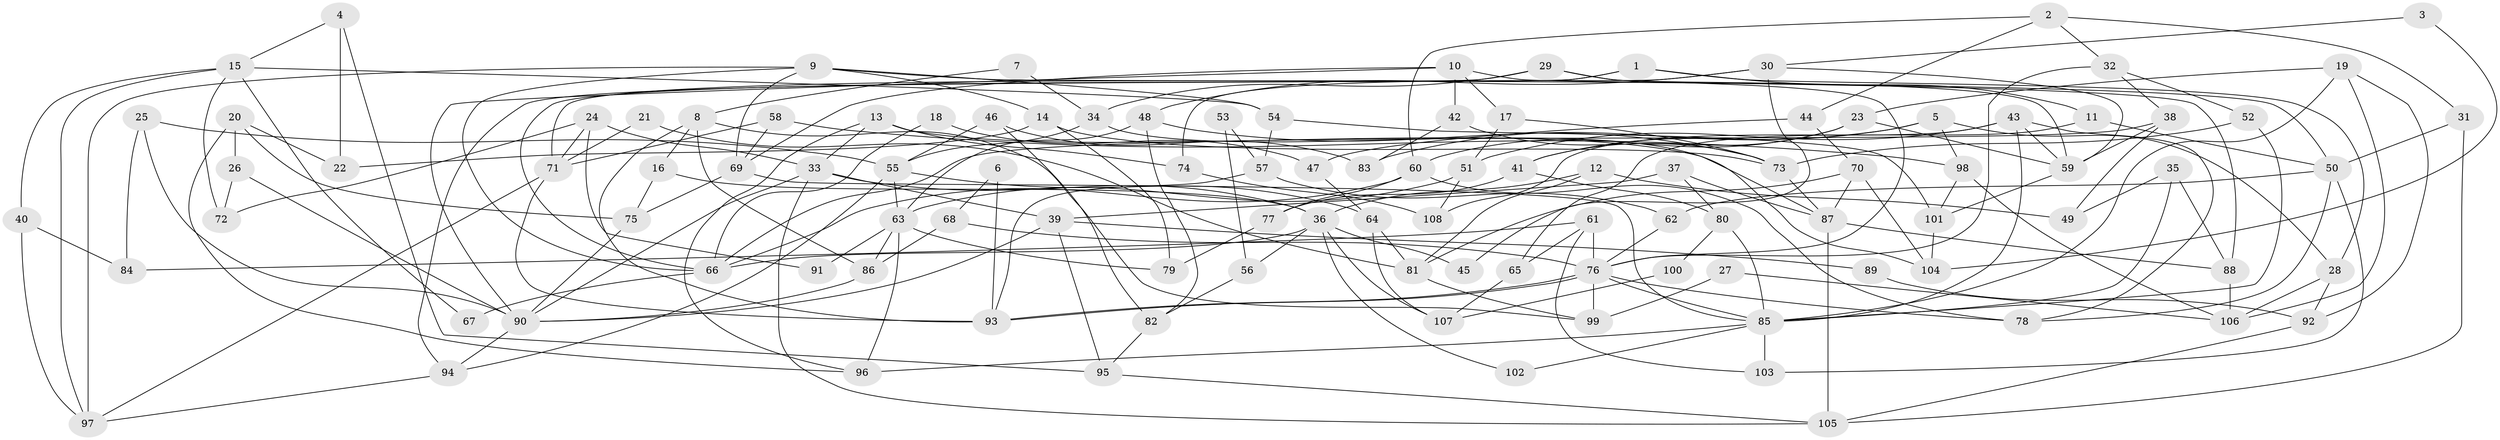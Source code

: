 // Generated by graph-tools (version 1.1) at 2025/50/03/09/25 03:50:15]
// undirected, 108 vertices, 216 edges
graph export_dot {
graph [start="1"]
  node [color=gray90,style=filled];
  1;
  2;
  3;
  4;
  5;
  6;
  7;
  8;
  9;
  10;
  11;
  12;
  13;
  14;
  15;
  16;
  17;
  18;
  19;
  20;
  21;
  22;
  23;
  24;
  25;
  26;
  27;
  28;
  29;
  30;
  31;
  32;
  33;
  34;
  35;
  36;
  37;
  38;
  39;
  40;
  41;
  42;
  43;
  44;
  45;
  46;
  47;
  48;
  49;
  50;
  51;
  52;
  53;
  54;
  55;
  56;
  57;
  58;
  59;
  60;
  61;
  62;
  63;
  64;
  65;
  66;
  67;
  68;
  69;
  70;
  71;
  72;
  73;
  74;
  75;
  76;
  77;
  78;
  79;
  80;
  81;
  82;
  83;
  84;
  85;
  86;
  87;
  88;
  89;
  90;
  91;
  92;
  93;
  94;
  95;
  96;
  97;
  98;
  99;
  100;
  101;
  102;
  103;
  104;
  105;
  106;
  107;
  108;
  1 -- 71;
  1 -- 66;
  1 -- 11;
  1 -- 28;
  2 -- 60;
  2 -- 32;
  2 -- 31;
  2 -- 44;
  3 -- 104;
  3 -- 30;
  4 -- 15;
  4 -- 95;
  4 -- 22;
  5 -- 41;
  5 -- 28;
  5 -- 83;
  5 -- 98;
  6 -- 93;
  6 -- 68;
  7 -- 8;
  7 -- 34;
  8 -- 93;
  8 -- 86;
  8 -- 16;
  8 -- 99;
  9 -- 66;
  9 -- 54;
  9 -- 14;
  9 -- 50;
  9 -- 69;
  9 -- 97;
  10 -- 90;
  10 -- 69;
  10 -- 17;
  10 -- 42;
  10 -- 88;
  11 -- 50;
  11 -- 65;
  12 -- 36;
  12 -- 49;
  12 -- 81;
  13 -- 96;
  13 -- 87;
  13 -- 33;
  13 -- 74;
  14 -- 22;
  14 -- 73;
  14 -- 79;
  15 -- 97;
  15 -- 72;
  15 -- 40;
  15 -- 54;
  15 -- 67;
  16 -- 36;
  16 -- 75;
  17 -- 73;
  17 -- 51;
  18 -- 66;
  18 -- 47;
  19 -- 85;
  19 -- 106;
  19 -- 23;
  19 -- 92;
  20 -- 75;
  20 -- 96;
  20 -- 22;
  20 -- 26;
  21 -- 71;
  21 -- 81;
  23 -- 59;
  23 -- 41;
  23 -- 60;
  24 -- 71;
  24 -- 33;
  24 -- 72;
  24 -- 91;
  25 -- 55;
  25 -- 90;
  25 -- 84;
  26 -- 90;
  26 -- 72;
  27 -- 99;
  27 -- 106;
  28 -- 92;
  28 -- 106;
  29 -- 59;
  29 -- 76;
  29 -- 34;
  29 -- 94;
  30 -- 74;
  30 -- 59;
  30 -- 45;
  30 -- 48;
  31 -- 105;
  31 -- 50;
  32 -- 52;
  32 -- 76;
  32 -- 38;
  33 -- 90;
  33 -- 36;
  33 -- 39;
  33 -- 105;
  34 -- 55;
  34 -- 104;
  35 -- 88;
  35 -- 85;
  35 -- 49;
  36 -- 66;
  36 -- 45;
  36 -- 56;
  36 -- 102;
  36 -- 107;
  37 -- 39;
  37 -- 80;
  37 -- 87;
  38 -- 59;
  38 -- 49;
  38 -- 66;
  39 -- 90;
  39 -- 89;
  39 -- 95;
  40 -- 97;
  40 -- 84;
  41 -- 77;
  41 -- 80;
  42 -- 73;
  42 -- 83;
  43 -- 85;
  43 -- 78;
  43 -- 51;
  43 -- 59;
  43 -- 108;
  44 -- 70;
  44 -- 47;
  46 -- 55;
  46 -- 83;
  46 -- 82;
  47 -- 64;
  48 -- 73;
  48 -- 63;
  48 -- 82;
  50 -- 62;
  50 -- 78;
  50 -- 103;
  51 -- 63;
  51 -- 108;
  52 -- 73;
  52 -- 85;
  53 -- 57;
  53 -- 56;
  54 -- 57;
  54 -- 101;
  55 -- 64;
  55 -- 63;
  55 -- 94;
  56 -- 82;
  57 -- 93;
  57 -- 62;
  58 -- 69;
  58 -- 98;
  58 -- 71;
  59 -- 101;
  60 -- 78;
  60 -- 66;
  60 -- 77;
  61 -- 84;
  61 -- 76;
  61 -- 65;
  61 -- 103;
  62 -- 76;
  63 -- 79;
  63 -- 86;
  63 -- 91;
  63 -- 96;
  64 -- 81;
  64 -- 107;
  65 -- 107;
  66 -- 67;
  68 -- 76;
  68 -- 86;
  69 -- 85;
  69 -- 75;
  70 -- 104;
  70 -- 87;
  70 -- 81;
  71 -- 97;
  71 -- 93;
  73 -- 87;
  74 -- 108;
  75 -- 90;
  76 -- 99;
  76 -- 93;
  76 -- 93;
  76 -- 78;
  76 -- 85;
  77 -- 79;
  80 -- 85;
  80 -- 100;
  81 -- 99;
  82 -- 95;
  85 -- 103;
  85 -- 96;
  85 -- 102;
  86 -- 90;
  87 -- 105;
  87 -- 88;
  88 -- 106;
  89 -- 92;
  90 -- 94;
  92 -- 105;
  94 -- 97;
  95 -- 105;
  98 -- 106;
  98 -- 101;
  100 -- 107;
  101 -- 104;
}
